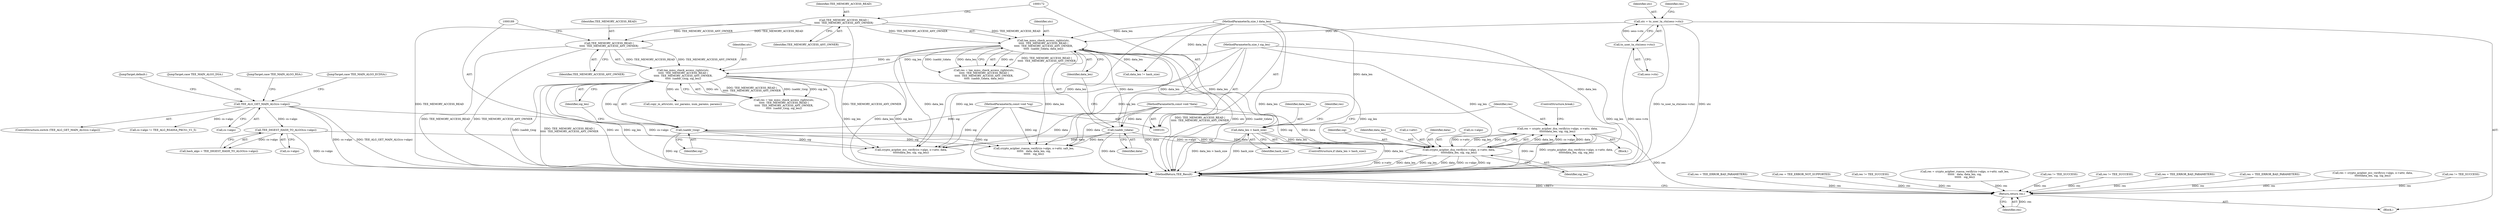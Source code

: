 digraph "0_optee_os_70697bf3c5dc3d201341b01a1a8e5bc6d2fb48f8_0@API" {
"1000339" [label="(Call,res = crypto_acipher_dsa_verify(cs->algo, o->attr, data,\n\t\t\t\t\t\tdata_len, sig, sig_len))"];
"1000341" [label="(Call,crypto_acipher_dsa_verify(cs->algo, o->attr, data,\n\t\t\t\t\t\tdata_len, sig, sig_len))"];
"1000315" [label="(Call,TEE_DIGEST_HASH_TO_ALGO(cs->algo))"];
"1000252" [label="(Call,TEE_ALG_GET_MAIN_ALG(cs->algo))"];
"1000171" [label="(Call,(uaddr_t)data)"];
"1000105" [label="(MethodParameterIn,const void *data)"];
"1000331" [label="(Call,data_len > hash_size)"];
"1000166" [label="(Call,tee_mmu_check_access_rights(utc,\n\t\t\t\t\t  TEE_MEMORY_ACCESS_READ |\n\t\t\t\t\t  TEE_MEMORY_ACCESS_ANY_OWNER,\n\t\t\t\t\t  (uaddr_t)data, data_len))"];
"1000136" [label="(Call,utc = to_user_ta_ctx(sess->ctx))"];
"1000138" [label="(Call,to_user_ta_ctx(sess->ctx))"];
"1000168" [label="(Call,TEE_MEMORY_ACCESS_READ |\n\t\t\t\t\t  TEE_MEMORY_ACCESS_ANY_OWNER)"];
"1000106" [label="(MethodParameterIn,size_t data_len)"];
"1000188" [label="(Call,(uaddr_t)sig)"];
"1000107" [label="(MethodParameterIn,const void *sig)"];
"1000183" [label="(Call,tee_mmu_check_access_rights(utc,\n\t\t\t\t\t  TEE_MEMORY_ACCESS_READ |\n\t\t\t\t\t  TEE_MEMORY_ACCESS_ANY_OWNER,\n\t\t\t\t\t  (uaddr_t)sig, sig_len))"];
"1000185" [label="(Call,TEE_MEMORY_ACCESS_READ |\n\t\t\t\t\t  TEE_MEMORY_ACCESS_ANY_OWNER)"];
"1000108" [label="(MethodParameterIn,size_t sig_len)"];
"1000375" [label="(Return,return res;)"];
"1000353" [label="(JumpTarget,case TEE_MAIN_ALGO_ECDSA:)"];
"1000341" [label="(Call,crypto_acipher_dsa_verify(cs->algo, o->attr, data,\n\t\t\t\t\t\tdata_len, sig, sig_len))"];
"1000335" [label="(Call,res = TEE_ERROR_BAD_PARAMETERS)"];
"1000253" [label="(Call,cs->algo)"];
"1000369" [label="(Call,res = TEE_ERROR_NOT_SUPPORTED)"];
"1000350" [label="(Identifier,sig)"];
"1000218" [label="(Call,res != TEE_SUCCESS)"];
"1000183" [label="(Call,tee_mmu_check_access_rights(utc,\n\t\t\t\t\t  TEE_MEMORY_ACCESS_READ |\n\t\t\t\t\t  TEE_MEMORY_ACCESS_ANY_OWNER,\n\t\t\t\t\t  (uaddr_t)sig, sig_len))"];
"1000297" [label="(Call,res = crypto_acipher_rsassa_verify(cs->algo, o->attr, salt_len,\n\t\t\t\t\t\t   data, data_len, sig,\n\t\t\t\t\t\t   sig_len))"];
"1000170" [label="(Identifier,TEE_MEMORY_ACCESS_ANY_OWNER)"];
"1000139" [label="(Call,sess->ctx)"];
"1000232" [label="(Call,res != TEE_SUCCESS)"];
"1000336" [label="(Identifier,res)"];
"1000251" [label="(ControlStructure,switch (TEE_ALG_GET_MAIN_ALG(cs->algo)))"];
"1000339" [label="(Call,res = crypto_acipher_dsa_verify(cs->algo, o->attr, data,\n\t\t\t\t\t\tdata_len, sig, sig_len))"];
"1000169" [label="(Identifier,TEE_MEMORY_ACCESS_READ)"];
"1000349" [label="(Identifier,data_len)"];
"1000106" [label="(MethodParameterIn,size_t data_len)"];
"1000368" [label="(JumpTarget,default:)"];
"1000212" [label="(Call,copy_in_attrs(utc, usr_params, num_params, params))"];
"1000345" [label="(Call,o->attr)"];
"1000105" [label="(MethodParameterIn,const void *data)"];
"1000356" [label="(Call,crypto_acipher_ecc_verify(cs->algo, o->attr, data,\n\t\t\t\t\t\tdata_len, sig, sig_len))"];
"1000333" [label="(Identifier,hash_size)"];
"1000283" [label="(Call,data_len != hash_size)"];
"1000167" [label="(Identifier,utc)"];
"1000143" [label="(Identifier,res)"];
"1000171" [label="(Call,(uaddr_t)data)"];
"1000256" [label="(Block,)"];
"1000312" [label="(JumpTarget,case TEE_MAIN_ALGO_DSA:)"];
"1000376" [label="(Identifier,res)"];
"1000326" [label="(Call,res != TEE_SUCCESS)"];
"1000173" [label="(Identifier,data)"];
"1000247" [label="(Call,res = TEE_ERROR_BAD_PARAMETERS)"];
"1000313" [label="(Call,hash_algo = TEE_DIGEST_HASH_TO_ALGO(cs->algo))"];
"1000186" [label="(Identifier,TEE_MEMORY_ACCESS_READ)"];
"1000185" [label="(Call,TEE_MEMORY_ACCESS_READ |\n\t\t\t\t\t  TEE_MEMORY_ACCESS_ANY_OWNER)"];
"1000174" [label="(Identifier,data_len)"];
"1000352" [label="(ControlStructure,break;)"];
"1000315" [label="(Call,TEE_DIGEST_HASH_TO_ALGO(cs->algo))"];
"1000252" [label="(Call,TEE_ALG_GET_MAIN_ALG(cs->algo))"];
"1000287" [label="(Call,res = TEE_ERROR_BAD_PARAMETERS)"];
"1000168" [label="(Call,TEE_MEMORY_ACCESS_READ |\n\t\t\t\t\t  TEE_MEMORY_ACCESS_ANY_OWNER)"];
"1000166" [label="(Call,tee_mmu_check_access_rights(utc,\n\t\t\t\t\t  TEE_MEMORY_ACCESS_READ |\n\t\t\t\t\t  TEE_MEMORY_ACCESS_ANY_OWNER,\n\t\t\t\t\t  (uaddr_t)data, data_len))"];
"1000181" [label="(Call,res = tee_mmu_check_access_rights(utc,\n\t\t\t\t\t  TEE_MEMORY_ACCESS_READ |\n\t\t\t\t\t  TEE_MEMORY_ACCESS_ANY_OWNER,\n\t\t\t\t\t  (uaddr_t)sig, sig_len))"];
"1000354" [label="(Call,res = crypto_acipher_ecc_verify(cs->algo, o->attr, data,\n\t\t\t\t\t\tdata_len, sig, sig_len))"];
"1000340" [label="(Identifier,res)"];
"1000299" [label="(Call,crypto_acipher_rsassa_verify(cs->algo, o->attr, salt_len,\n\t\t\t\t\t\t   data, data_len, sig,\n\t\t\t\t\t\t   sig_len))"];
"1000136" [label="(Call,utc = to_user_ta_ctx(sess->ctx))"];
"1000332" [label="(Identifier,data_len)"];
"1000107" [label="(MethodParameterIn,const void *sig)"];
"1000188" [label="(Call,(uaddr_t)sig)"];
"1000191" [label="(Identifier,sig_len)"];
"1000184" [label="(Identifier,utc)"];
"1000187" [label="(Identifier,TEE_MEMORY_ACCESS_ANY_OWNER)"];
"1000190" [label="(Identifier,sig)"];
"1000109" [label="(Block,)"];
"1000259" [label="(Call,cs->algo != TEE_ALG_RSASSA_PKCS1_V1_5)"];
"1000330" [label="(ControlStructure,if (data_len > hash_size))"];
"1000375" [label="(Return,return res;)"];
"1000138" [label="(Call,to_user_ta_ctx(sess->ctx))"];
"1000348" [label="(Identifier,data)"];
"1000342" [label="(Call,cs->algo)"];
"1000351" [label="(Identifier,sig_len)"];
"1000331" [label="(Call,data_len > hash_size)"];
"1000257" [label="(JumpTarget,case TEE_MAIN_ALGO_RSA:)"];
"1000377" [label="(MethodReturn,TEE_Result)"];
"1000164" [label="(Call,res = tee_mmu_check_access_rights(utc,\n\t\t\t\t\t  TEE_MEMORY_ACCESS_READ |\n\t\t\t\t\t  TEE_MEMORY_ACCESS_ANY_OWNER,\n\t\t\t\t\t  (uaddr_t)data, data_len))"];
"1000278" [label="(Call,res != TEE_SUCCESS)"];
"1000137" [label="(Identifier,utc)"];
"1000108" [label="(MethodParameterIn,size_t sig_len)"];
"1000316" [label="(Call,cs->algo)"];
"1000339" -> "1000256"  [label="AST: "];
"1000339" -> "1000341"  [label="CFG: "];
"1000340" -> "1000339"  [label="AST: "];
"1000341" -> "1000339"  [label="AST: "];
"1000352" -> "1000339"  [label="CFG: "];
"1000339" -> "1000377"  [label="DDG: res"];
"1000339" -> "1000377"  [label="DDG: crypto_acipher_dsa_verify(cs->algo, o->attr, data,\n\t\t\t\t\t\tdata_len, sig, sig_len)"];
"1000341" -> "1000339"  [label="DDG: data_len"];
"1000341" -> "1000339"  [label="DDG: cs->algo"];
"1000341" -> "1000339"  [label="DDG: data"];
"1000341" -> "1000339"  [label="DDG: o->attr"];
"1000341" -> "1000339"  [label="DDG: sig_len"];
"1000341" -> "1000339"  [label="DDG: sig"];
"1000339" -> "1000375"  [label="DDG: res"];
"1000341" -> "1000351"  [label="CFG: "];
"1000342" -> "1000341"  [label="AST: "];
"1000345" -> "1000341"  [label="AST: "];
"1000348" -> "1000341"  [label="AST: "];
"1000349" -> "1000341"  [label="AST: "];
"1000350" -> "1000341"  [label="AST: "];
"1000351" -> "1000341"  [label="AST: "];
"1000341" -> "1000377"  [label="DDG: data_len"];
"1000341" -> "1000377"  [label="DDG: sig_len"];
"1000341" -> "1000377"  [label="DDG: data"];
"1000341" -> "1000377"  [label="DDG: cs->algo"];
"1000341" -> "1000377"  [label="DDG: sig"];
"1000341" -> "1000377"  [label="DDG: o->attr"];
"1000315" -> "1000341"  [label="DDG: cs->algo"];
"1000171" -> "1000341"  [label="DDG: data"];
"1000105" -> "1000341"  [label="DDG: data"];
"1000331" -> "1000341"  [label="DDG: data_len"];
"1000106" -> "1000341"  [label="DDG: data_len"];
"1000188" -> "1000341"  [label="DDG: sig"];
"1000107" -> "1000341"  [label="DDG: sig"];
"1000183" -> "1000341"  [label="DDG: sig_len"];
"1000108" -> "1000341"  [label="DDG: sig_len"];
"1000315" -> "1000313"  [label="AST: "];
"1000315" -> "1000316"  [label="CFG: "];
"1000316" -> "1000315"  [label="AST: "];
"1000313" -> "1000315"  [label="CFG: "];
"1000315" -> "1000377"  [label="DDG: cs->algo"];
"1000315" -> "1000313"  [label="DDG: cs->algo"];
"1000252" -> "1000315"  [label="DDG: cs->algo"];
"1000252" -> "1000251"  [label="AST: "];
"1000252" -> "1000253"  [label="CFG: "];
"1000253" -> "1000252"  [label="AST: "];
"1000257" -> "1000252"  [label="CFG: "];
"1000312" -> "1000252"  [label="CFG: "];
"1000353" -> "1000252"  [label="CFG: "];
"1000368" -> "1000252"  [label="CFG: "];
"1000252" -> "1000377"  [label="DDG: cs->algo"];
"1000252" -> "1000377"  [label="DDG: TEE_ALG_GET_MAIN_ALG(cs->algo)"];
"1000252" -> "1000259"  [label="DDG: cs->algo"];
"1000252" -> "1000356"  [label="DDG: cs->algo"];
"1000171" -> "1000166"  [label="AST: "];
"1000171" -> "1000173"  [label="CFG: "];
"1000172" -> "1000171"  [label="AST: "];
"1000173" -> "1000171"  [label="AST: "];
"1000174" -> "1000171"  [label="CFG: "];
"1000171" -> "1000377"  [label="DDG: data"];
"1000171" -> "1000166"  [label="DDG: data"];
"1000105" -> "1000171"  [label="DDG: data"];
"1000171" -> "1000299"  [label="DDG: data"];
"1000171" -> "1000356"  [label="DDG: data"];
"1000105" -> "1000101"  [label="AST: "];
"1000105" -> "1000377"  [label="DDG: data"];
"1000105" -> "1000299"  [label="DDG: data"];
"1000105" -> "1000356"  [label="DDG: data"];
"1000331" -> "1000330"  [label="AST: "];
"1000331" -> "1000333"  [label="CFG: "];
"1000332" -> "1000331"  [label="AST: "];
"1000333" -> "1000331"  [label="AST: "];
"1000336" -> "1000331"  [label="CFG: "];
"1000340" -> "1000331"  [label="CFG: "];
"1000331" -> "1000377"  [label="DDG: data_len > hash_size"];
"1000331" -> "1000377"  [label="DDG: hash_size"];
"1000331" -> "1000377"  [label="DDG: data_len"];
"1000166" -> "1000331"  [label="DDG: data_len"];
"1000106" -> "1000331"  [label="DDG: data_len"];
"1000166" -> "1000164"  [label="AST: "];
"1000166" -> "1000174"  [label="CFG: "];
"1000167" -> "1000166"  [label="AST: "];
"1000168" -> "1000166"  [label="AST: "];
"1000174" -> "1000166"  [label="AST: "];
"1000164" -> "1000166"  [label="CFG: "];
"1000166" -> "1000377"  [label="DDG: TEE_MEMORY_ACCESS_READ |\n\t\t\t\t\t  TEE_MEMORY_ACCESS_ANY_OWNER"];
"1000166" -> "1000377"  [label="DDG: utc"];
"1000166" -> "1000377"  [label="DDG: (uaddr_t)data"];
"1000166" -> "1000377"  [label="DDG: data_len"];
"1000166" -> "1000164"  [label="DDG: utc"];
"1000166" -> "1000164"  [label="DDG: TEE_MEMORY_ACCESS_READ |\n\t\t\t\t\t  TEE_MEMORY_ACCESS_ANY_OWNER"];
"1000166" -> "1000164"  [label="DDG: (uaddr_t)data"];
"1000166" -> "1000164"  [label="DDG: data_len"];
"1000136" -> "1000166"  [label="DDG: utc"];
"1000168" -> "1000166"  [label="DDG: TEE_MEMORY_ACCESS_READ"];
"1000168" -> "1000166"  [label="DDG: TEE_MEMORY_ACCESS_ANY_OWNER"];
"1000106" -> "1000166"  [label="DDG: data_len"];
"1000166" -> "1000183"  [label="DDG: utc"];
"1000166" -> "1000283"  [label="DDG: data_len"];
"1000166" -> "1000299"  [label="DDG: data_len"];
"1000166" -> "1000356"  [label="DDG: data_len"];
"1000136" -> "1000109"  [label="AST: "];
"1000136" -> "1000138"  [label="CFG: "];
"1000137" -> "1000136"  [label="AST: "];
"1000138" -> "1000136"  [label="AST: "];
"1000143" -> "1000136"  [label="CFG: "];
"1000136" -> "1000377"  [label="DDG: to_user_ta_ctx(sess->ctx)"];
"1000136" -> "1000377"  [label="DDG: utc"];
"1000138" -> "1000136"  [label="DDG: sess->ctx"];
"1000138" -> "1000139"  [label="CFG: "];
"1000139" -> "1000138"  [label="AST: "];
"1000138" -> "1000377"  [label="DDG: sess->ctx"];
"1000168" -> "1000170"  [label="CFG: "];
"1000169" -> "1000168"  [label="AST: "];
"1000170" -> "1000168"  [label="AST: "];
"1000172" -> "1000168"  [label="CFG: "];
"1000168" -> "1000377"  [label="DDG: TEE_MEMORY_ACCESS_READ"];
"1000168" -> "1000377"  [label="DDG: TEE_MEMORY_ACCESS_ANY_OWNER"];
"1000168" -> "1000185"  [label="DDG: TEE_MEMORY_ACCESS_READ"];
"1000168" -> "1000185"  [label="DDG: TEE_MEMORY_ACCESS_ANY_OWNER"];
"1000106" -> "1000101"  [label="AST: "];
"1000106" -> "1000377"  [label="DDG: data_len"];
"1000106" -> "1000283"  [label="DDG: data_len"];
"1000106" -> "1000299"  [label="DDG: data_len"];
"1000106" -> "1000356"  [label="DDG: data_len"];
"1000188" -> "1000183"  [label="AST: "];
"1000188" -> "1000190"  [label="CFG: "];
"1000189" -> "1000188"  [label="AST: "];
"1000190" -> "1000188"  [label="AST: "];
"1000191" -> "1000188"  [label="CFG: "];
"1000188" -> "1000377"  [label="DDG: sig"];
"1000188" -> "1000183"  [label="DDG: sig"];
"1000107" -> "1000188"  [label="DDG: sig"];
"1000188" -> "1000299"  [label="DDG: sig"];
"1000188" -> "1000356"  [label="DDG: sig"];
"1000107" -> "1000101"  [label="AST: "];
"1000107" -> "1000377"  [label="DDG: sig"];
"1000107" -> "1000299"  [label="DDG: sig"];
"1000107" -> "1000356"  [label="DDG: sig"];
"1000183" -> "1000181"  [label="AST: "];
"1000183" -> "1000191"  [label="CFG: "];
"1000184" -> "1000183"  [label="AST: "];
"1000185" -> "1000183"  [label="AST: "];
"1000191" -> "1000183"  [label="AST: "];
"1000181" -> "1000183"  [label="CFG: "];
"1000183" -> "1000377"  [label="DDG: (uaddr_t)sig"];
"1000183" -> "1000377"  [label="DDG: TEE_MEMORY_ACCESS_READ |\n\t\t\t\t\t  TEE_MEMORY_ACCESS_ANY_OWNER"];
"1000183" -> "1000377"  [label="DDG: utc"];
"1000183" -> "1000377"  [label="DDG: sig_len"];
"1000183" -> "1000181"  [label="DDG: utc"];
"1000183" -> "1000181"  [label="DDG: TEE_MEMORY_ACCESS_READ |\n\t\t\t\t\t  TEE_MEMORY_ACCESS_ANY_OWNER"];
"1000183" -> "1000181"  [label="DDG: (uaddr_t)sig"];
"1000183" -> "1000181"  [label="DDG: sig_len"];
"1000185" -> "1000183"  [label="DDG: TEE_MEMORY_ACCESS_READ"];
"1000185" -> "1000183"  [label="DDG: TEE_MEMORY_ACCESS_ANY_OWNER"];
"1000108" -> "1000183"  [label="DDG: sig_len"];
"1000183" -> "1000212"  [label="DDG: utc"];
"1000183" -> "1000299"  [label="DDG: sig_len"];
"1000183" -> "1000356"  [label="DDG: sig_len"];
"1000185" -> "1000187"  [label="CFG: "];
"1000186" -> "1000185"  [label="AST: "];
"1000187" -> "1000185"  [label="AST: "];
"1000189" -> "1000185"  [label="CFG: "];
"1000185" -> "1000377"  [label="DDG: TEE_MEMORY_ACCESS_READ"];
"1000185" -> "1000377"  [label="DDG: TEE_MEMORY_ACCESS_ANY_OWNER"];
"1000108" -> "1000101"  [label="AST: "];
"1000108" -> "1000377"  [label="DDG: sig_len"];
"1000108" -> "1000299"  [label="DDG: sig_len"];
"1000108" -> "1000356"  [label="DDG: sig_len"];
"1000375" -> "1000109"  [label="AST: "];
"1000375" -> "1000376"  [label="CFG: "];
"1000376" -> "1000375"  [label="AST: "];
"1000377" -> "1000375"  [label="CFG: "];
"1000375" -> "1000377"  [label="DDG: <RET>"];
"1000376" -> "1000375"  [label="DDG: res"];
"1000247" -> "1000375"  [label="DDG: res"];
"1000297" -> "1000375"  [label="DDG: res"];
"1000335" -> "1000375"  [label="DDG: res"];
"1000232" -> "1000375"  [label="DDG: res"];
"1000369" -> "1000375"  [label="DDG: res"];
"1000218" -> "1000375"  [label="DDG: res"];
"1000287" -> "1000375"  [label="DDG: res"];
"1000326" -> "1000375"  [label="DDG: res"];
"1000278" -> "1000375"  [label="DDG: res"];
"1000354" -> "1000375"  [label="DDG: res"];
}
